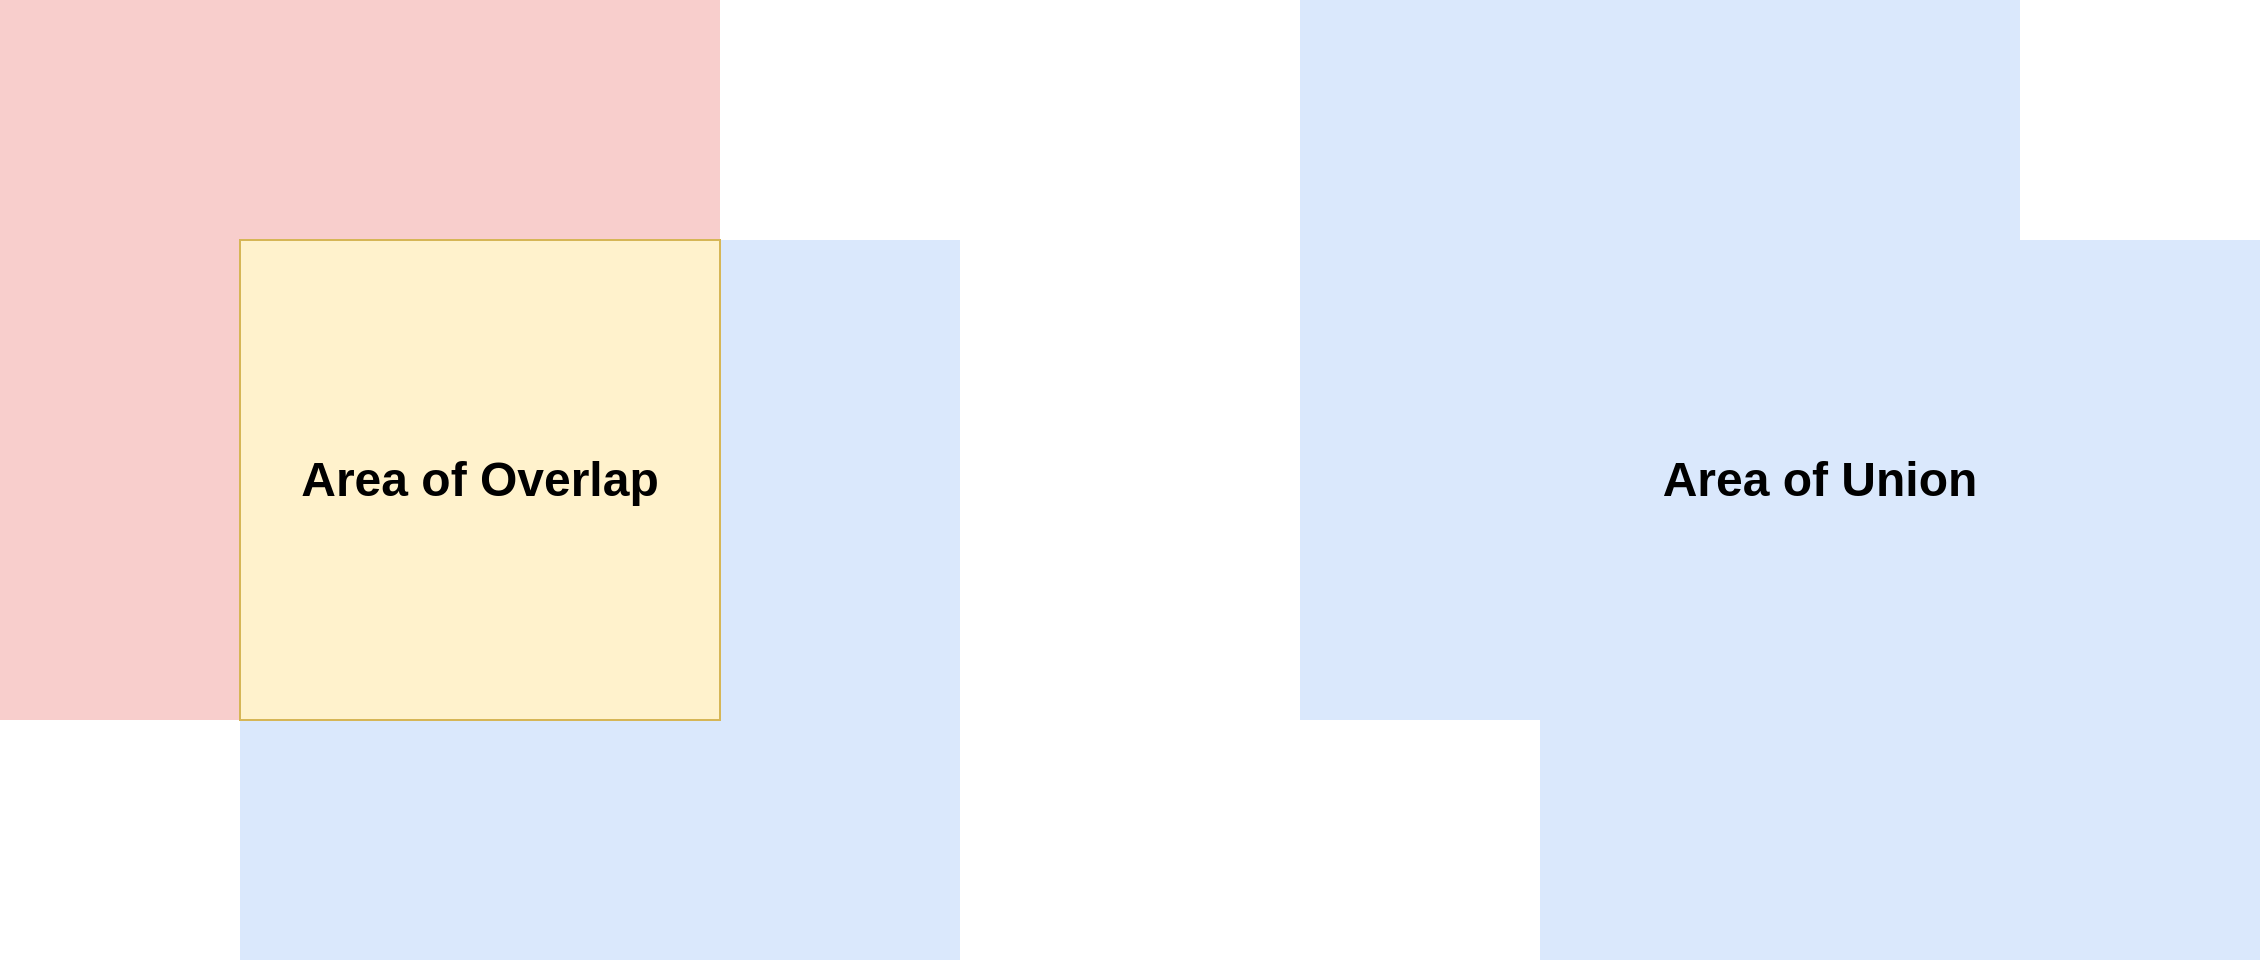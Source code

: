 <mxfile version="20.3.0" type="github">
  <diagram id="FRysWw0D8v40mltmZ5uW" name="第 1 页">
    <mxGraphModel dx="2055" dy="1200" grid="1" gridSize="10" guides="1" tooltips="1" connect="1" arrows="1" fold="1" page="1" pageScale="1" pageWidth="1600" pageHeight="900" math="0" shadow="0">
      <root>
        <mxCell id="0" />
        <mxCell id="1" parent="0" />
        <mxCell id="Pfw0Aef5ZK-2iUKk-qxC-1" value="" style="whiteSpace=wrap;html=1;aspect=fixed;fontSize=17;fillColor=#f8cecc;strokeColor=none;" vertex="1" parent="1">
          <mxGeometry x="280" y="160" width="360" height="360" as="geometry" />
        </mxCell>
        <mxCell id="Pfw0Aef5ZK-2iUKk-qxC-2" value="" style="whiteSpace=wrap;html=1;aspect=fixed;fontSize=17;fillColor=#dae8fc;strokeColor=none;" vertex="1" parent="1">
          <mxGeometry x="400" y="280" width="360" height="360" as="geometry" />
        </mxCell>
        <mxCell id="Pfw0Aef5ZK-2iUKk-qxC-3" value="&lt;font style=&quot;font-size: 24px;&quot;&gt;Area of Overlap&lt;/font&gt;" style="whiteSpace=wrap;html=1;aspect=fixed;fontSize=17;fillColor=#fff2cc;strokeColor=#d6b656;fontStyle=1" vertex="1" parent="1">
          <mxGeometry x="400" y="280" width="240" height="240" as="geometry" />
        </mxCell>
        <mxCell id="Pfw0Aef5ZK-2iUKk-qxC-5" value="" style="whiteSpace=wrap;html=1;aspect=fixed;fontSize=17;fillColor=#dae8fc;strokeColor=none;" vertex="1" parent="1">
          <mxGeometry x="930" y="160" width="360" height="360" as="geometry" />
        </mxCell>
        <mxCell id="Pfw0Aef5ZK-2iUKk-qxC-6" value="" style="whiteSpace=wrap;html=1;aspect=fixed;fontSize=17;fillColor=#dae8fc;strokeColor=none;" vertex="1" parent="1">
          <mxGeometry x="1050" y="280" width="360" height="360" as="geometry" />
        </mxCell>
        <mxCell id="Pfw0Aef5ZK-2iUKk-qxC-7" value="&lt;b&gt;Area of Union&lt;/b&gt;" style="text;html=1;strokeColor=none;fillColor=none;align=center;verticalAlign=middle;whiteSpace=wrap;rounded=0;fontSize=24;" vertex="1" parent="1">
          <mxGeometry x="1100" y="385" width="180" height="30" as="geometry" />
        </mxCell>
      </root>
    </mxGraphModel>
  </diagram>
</mxfile>
